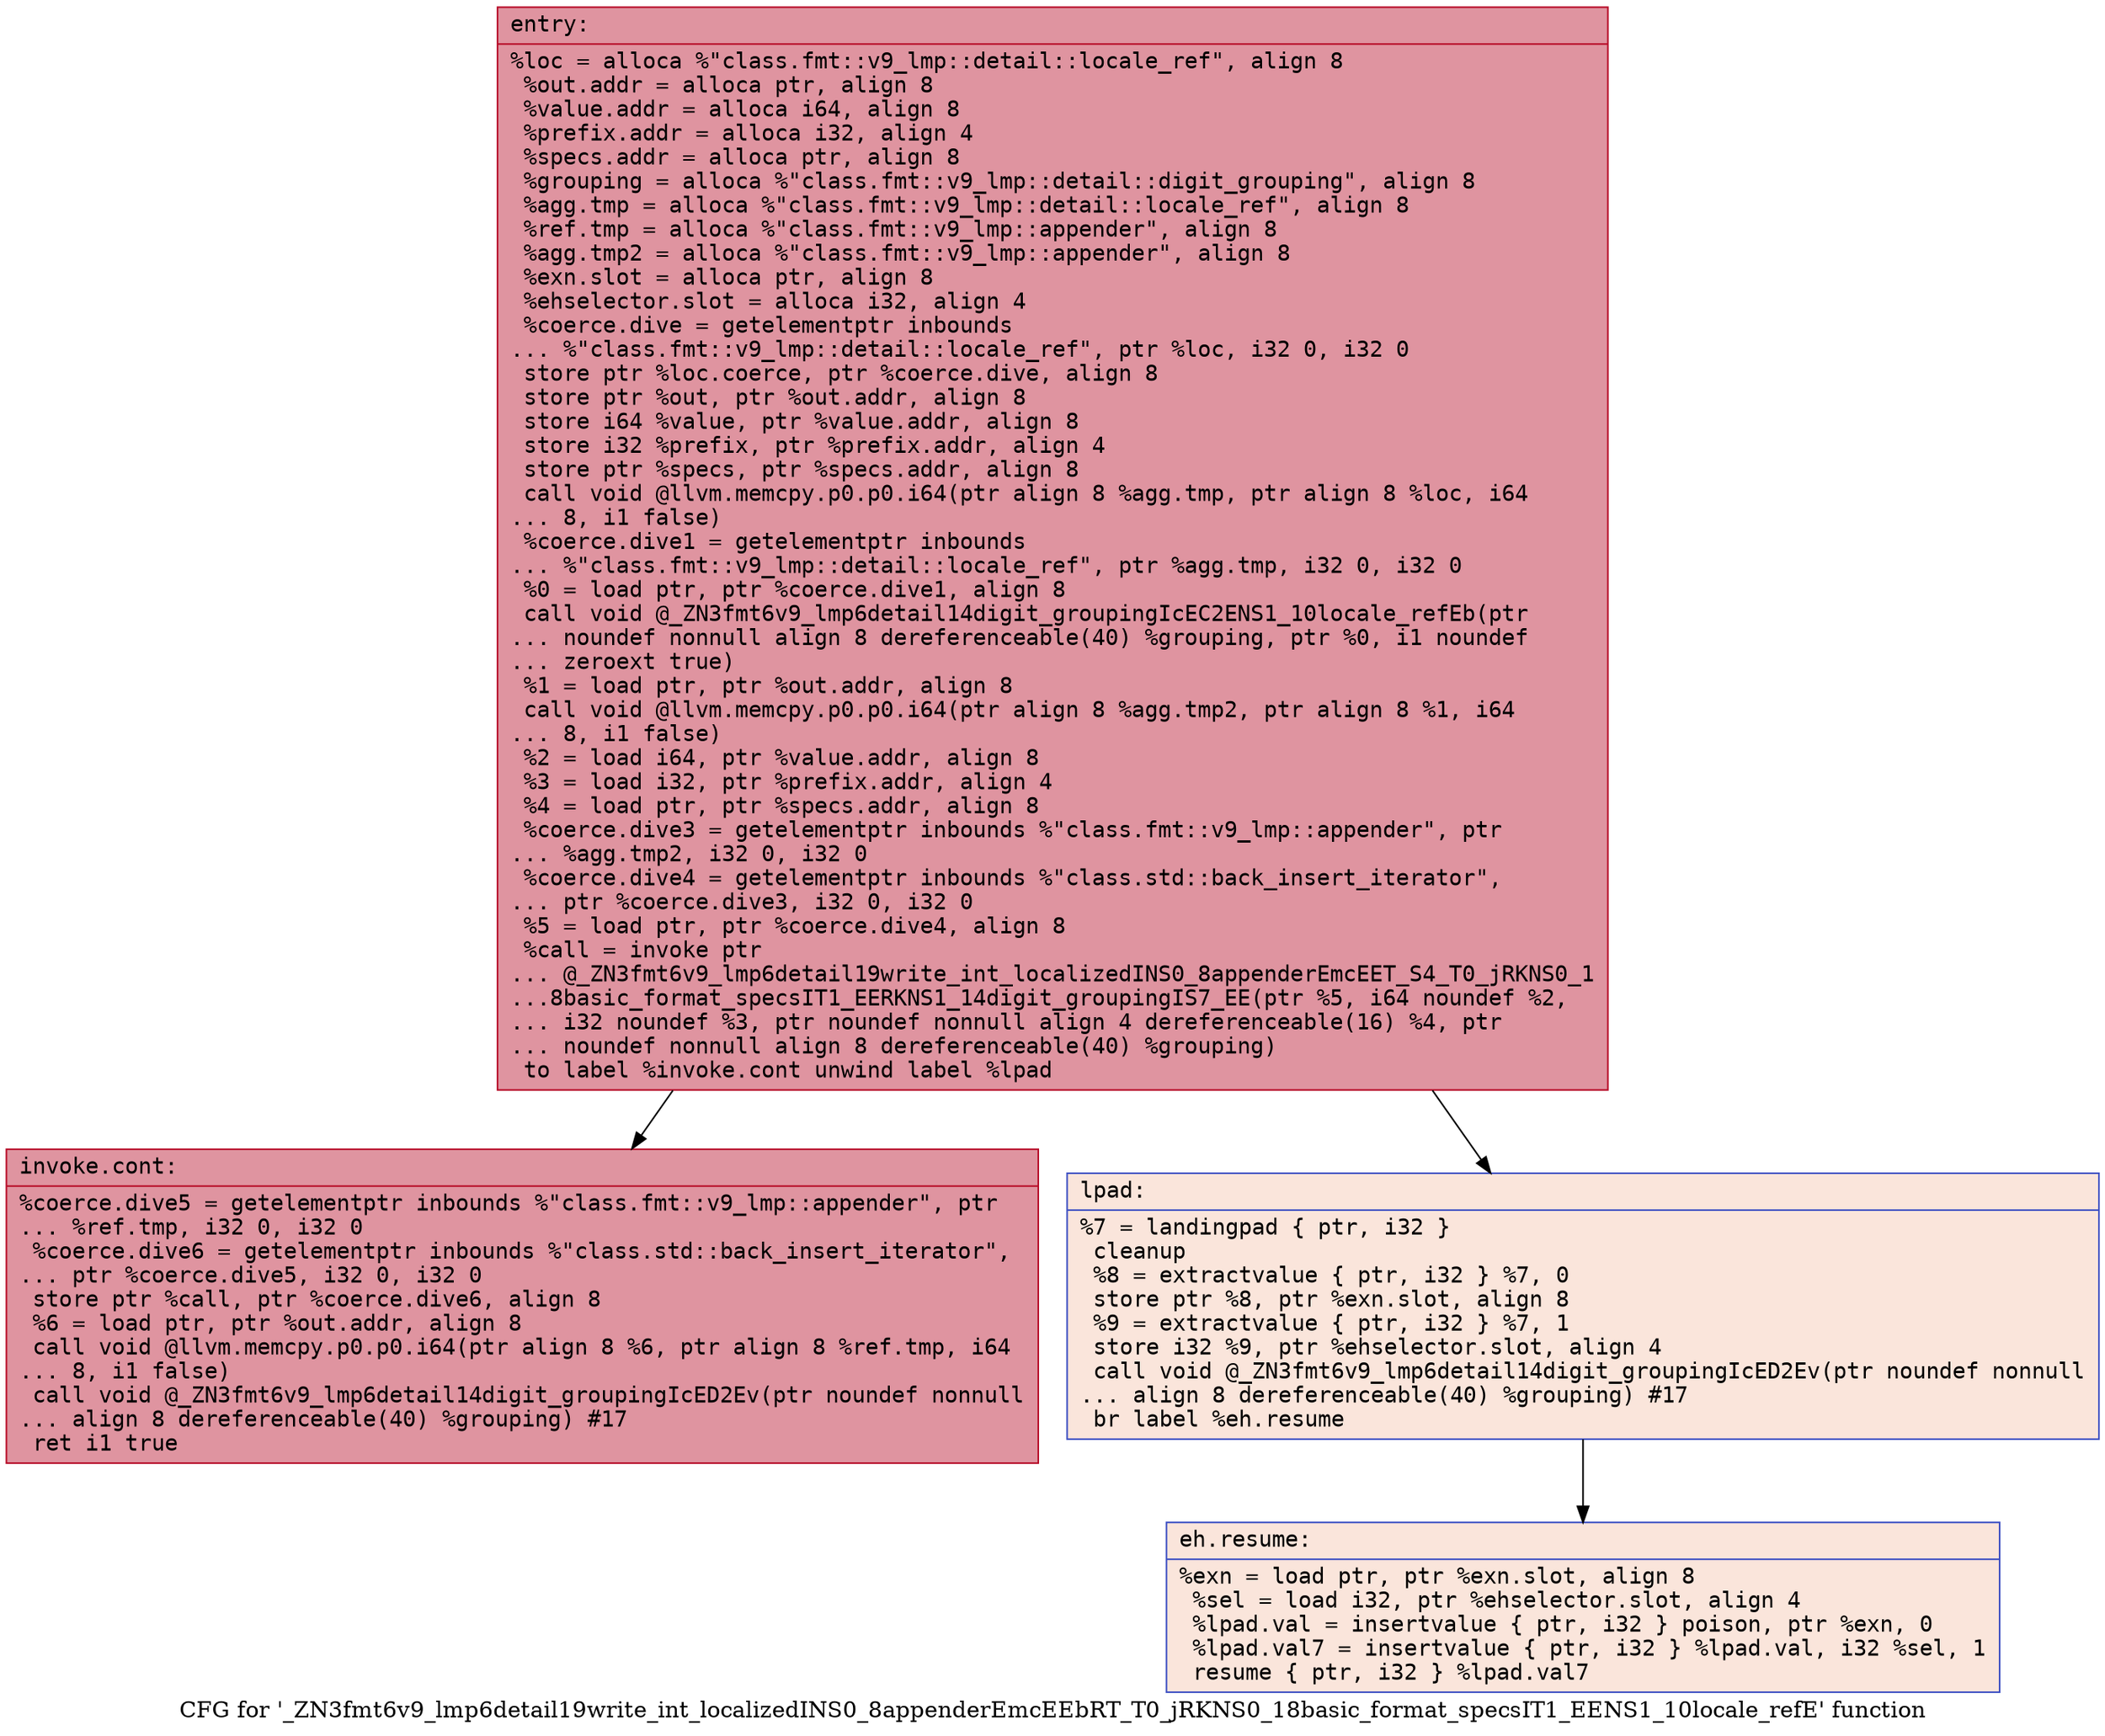 digraph "CFG for '_ZN3fmt6v9_lmp6detail19write_int_localizedINS0_8appenderEmcEEbRT_T0_jRKNS0_18basic_format_specsIT1_EENS1_10locale_refE' function" {
	label="CFG for '_ZN3fmt6v9_lmp6detail19write_int_localizedINS0_8appenderEmcEEbRT_T0_jRKNS0_18basic_format_specsIT1_EENS1_10locale_refE' function";

	Node0x55fec3105040 [shape=record,color="#b70d28ff", style=filled, fillcolor="#b70d2870" fontname="Courier",label="{entry:\l|  %loc = alloca %\"class.fmt::v9_lmp::detail::locale_ref\", align 8\l  %out.addr = alloca ptr, align 8\l  %value.addr = alloca i64, align 8\l  %prefix.addr = alloca i32, align 4\l  %specs.addr = alloca ptr, align 8\l  %grouping = alloca %\"class.fmt::v9_lmp::detail::digit_grouping\", align 8\l  %agg.tmp = alloca %\"class.fmt::v9_lmp::detail::locale_ref\", align 8\l  %ref.tmp = alloca %\"class.fmt::v9_lmp::appender\", align 8\l  %agg.tmp2 = alloca %\"class.fmt::v9_lmp::appender\", align 8\l  %exn.slot = alloca ptr, align 8\l  %ehselector.slot = alloca i32, align 4\l  %coerce.dive = getelementptr inbounds\l... %\"class.fmt::v9_lmp::detail::locale_ref\", ptr %loc, i32 0, i32 0\l  store ptr %loc.coerce, ptr %coerce.dive, align 8\l  store ptr %out, ptr %out.addr, align 8\l  store i64 %value, ptr %value.addr, align 8\l  store i32 %prefix, ptr %prefix.addr, align 4\l  store ptr %specs, ptr %specs.addr, align 8\l  call void @llvm.memcpy.p0.p0.i64(ptr align 8 %agg.tmp, ptr align 8 %loc, i64\l... 8, i1 false)\l  %coerce.dive1 = getelementptr inbounds\l... %\"class.fmt::v9_lmp::detail::locale_ref\", ptr %agg.tmp, i32 0, i32 0\l  %0 = load ptr, ptr %coerce.dive1, align 8\l  call void @_ZN3fmt6v9_lmp6detail14digit_groupingIcEC2ENS1_10locale_refEb(ptr\l... noundef nonnull align 8 dereferenceable(40) %grouping, ptr %0, i1 noundef\l... zeroext true)\l  %1 = load ptr, ptr %out.addr, align 8\l  call void @llvm.memcpy.p0.p0.i64(ptr align 8 %agg.tmp2, ptr align 8 %1, i64\l... 8, i1 false)\l  %2 = load i64, ptr %value.addr, align 8\l  %3 = load i32, ptr %prefix.addr, align 4\l  %4 = load ptr, ptr %specs.addr, align 8\l  %coerce.dive3 = getelementptr inbounds %\"class.fmt::v9_lmp::appender\", ptr\l... %agg.tmp2, i32 0, i32 0\l  %coerce.dive4 = getelementptr inbounds %\"class.std::back_insert_iterator\",\l... ptr %coerce.dive3, i32 0, i32 0\l  %5 = load ptr, ptr %coerce.dive4, align 8\l  %call = invoke ptr\l... @_ZN3fmt6v9_lmp6detail19write_int_localizedINS0_8appenderEmcEET_S4_T0_jRKNS0_1\l...8basic_format_specsIT1_EERKNS1_14digit_groupingIS7_EE(ptr %5, i64 noundef %2,\l... i32 noundef %3, ptr noundef nonnull align 4 dereferenceable(16) %4, ptr\l... noundef nonnull align 8 dereferenceable(40) %grouping)\l          to label %invoke.cont unwind label %lpad\l}"];
	Node0x55fec3105040 -> Node0x55fec3106890[tooltip="entry -> invoke.cont\nProbability 100.00%" ];
	Node0x55fec3105040 -> Node0x55fec3106910[tooltip="entry -> lpad\nProbability 0.00%" ];
	Node0x55fec3106890 [shape=record,color="#b70d28ff", style=filled, fillcolor="#b70d2870" fontname="Courier",label="{invoke.cont:\l|  %coerce.dive5 = getelementptr inbounds %\"class.fmt::v9_lmp::appender\", ptr\l... %ref.tmp, i32 0, i32 0\l  %coerce.dive6 = getelementptr inbounds %\"class.std::back_insert_iterator\",\l... ptr %coerce.dive5, i32 0, i32 0\l  store ptr %call, ptr %coerce.dive6, align 8\l  %6 = load ptr, ptr %out.addr, align 8\l  call void @llvm.memcpy.p0.p0.i64(ptr align 8 %6, ptr align 8 %ref.tmp, i64\l... 8, i1 false)\l  call void @_ZN3fmt6v9_lmp6detail14digit_groupingIcED2Ev(ptr noundef nonnull\l... align 8 dereferenceable(40) %grouping) #17\l  ret i1 true\l}"];
	Node0x55fec3106910 [shape=record,color="#3d50c3ff", style=filled, fillcolor="#f4c5ad70" fontname="Courier",label="{lpad:\l|  %7 = landingpad \{ ptr, i32 \}\l          cleanup\l  %8 = extractvalue \{ ptr, i32 \} %7, 0\l  store ptr %8, ptr %exn.slot, align 8\l  %9 = extractvalue \{ ptr, i32 \} %7, 1\l  store i32 %9, ptr %ehselector.slot, align 4\l  call void @_ZN3fmt6v9_lmp6detail14digit_groupingIcED2Ev(ptr noundef nonnull\l... align 8 dereferenceable(40) %grouping) #17\l  br label %eh.resume\l}"];
	Node0x55fec3106910 -> Node0x55fec3107660[tooltip="lpad -> eh.resume\nProbability 100.00%" ];
	Node0x55fec3107660 [shape=record,color="#3d50c3ff", style=filled, fillcolor="#f4c5ad70" fontname="Courier",label="{eh.resume:\l|  %exn = load ptr, ptr %exn.slot, align 8\l  %sel = load i32, ptr %ehselector.slot, align 4\l  %lpad.val = insertvalue \{ ptr, i32 \} poison, ptr %exn, 0\l  %lpad.val7 = insertvalue \{ ptr, i32 \} %lpad.val, i32 %sel, 1\l  resume \{ ptr, i32 \} %lpad.val7\l}"];
}
